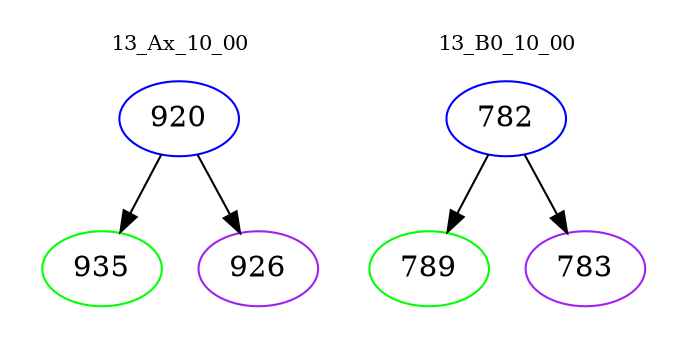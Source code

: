 digraph{
subgraph cluster_0 {
color = white
label = "13_Ax_10_00";
fontsize=10;
T0_920 [label="920", color="blue"]
T0_920 -> T0_935 [color="black"]
T0_935 [label="935", color="green"]
T0_920 -> T0_926 [color="black"]
T0_926 [label="926", color="purple"]
}
subgraph cluster_1 {
color = white
label = "13_B0_10_00";
fontsize=10;
T1_782 [label="782", color="blue"]
T1_782 -> T1_789 [color="black"]
T1_789 [label="789", color="green"]
T1_782 -> T1_783 [color="black"]
T1_783 [label="783", color="purple"]
}
}
